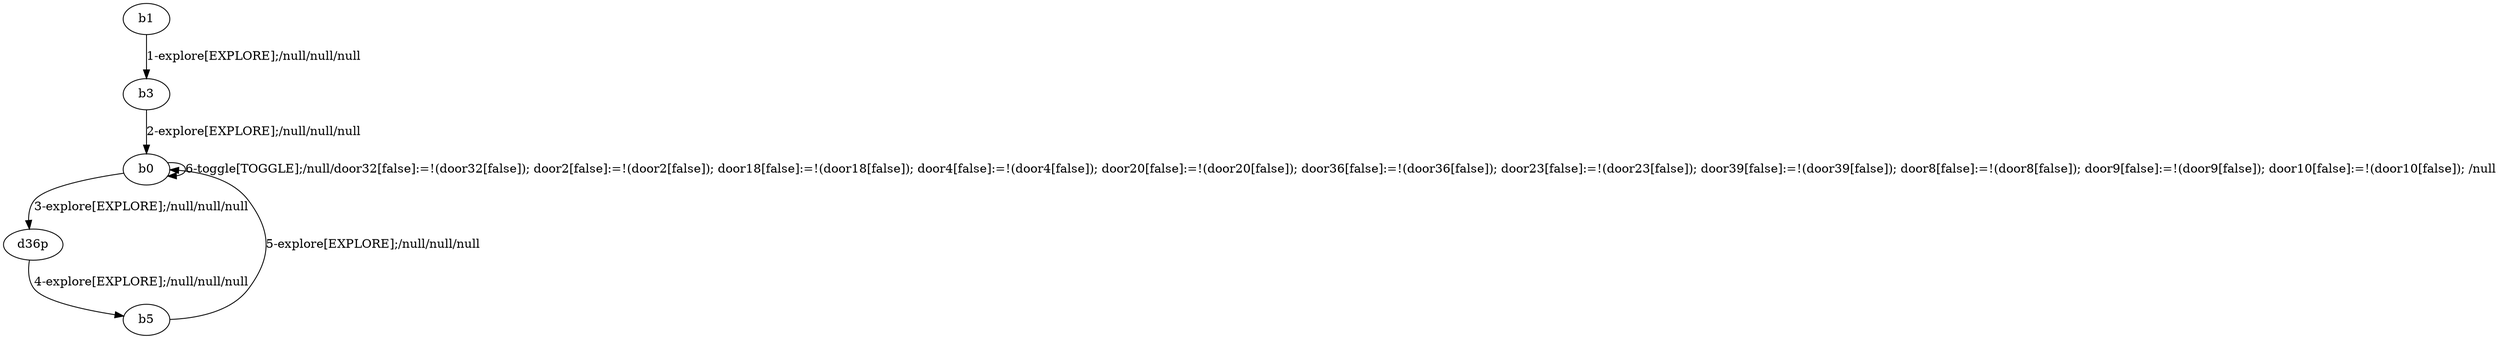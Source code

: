 # Total number of goals covered by this test: 2
# d36p --> b5
# b3 --> b0

digraph g {
"b1" -> "b3" [label = "1-explore[EXPLORE];/null/null/null"];
"b3" -> "b0" [label = "2-explore[EXPLORE];/null/null/null"];
"b0" -> "d36p" [label = "3-explore[EXPLORE];/null/null/null"];
"d36p" -> "b5" [label = "4-explore[EXPLORE];/null/null/null"];
"b5" -> "b0" [label = "5-explore[EXPLORE];/null/null/null"];
"b0" -> "b0" [label = "6-toggle[TOGGLE];/null/door32[false]:=!(door32[false]); door2[false]:=!(door2[false]); door18[false]:=!(door18[false]); door4[false]:=!(door4[false]); door20[false]:=!(door20[false]); door36[false]:=!(door36[false]); door23[false]:=!(door23[false]); door39[false]:=!(door39[false]); door8[false]:=!(door8[false]); door9[false]:=!(door9[false]); door10[false]:=!(door10[false]); /null"];
}